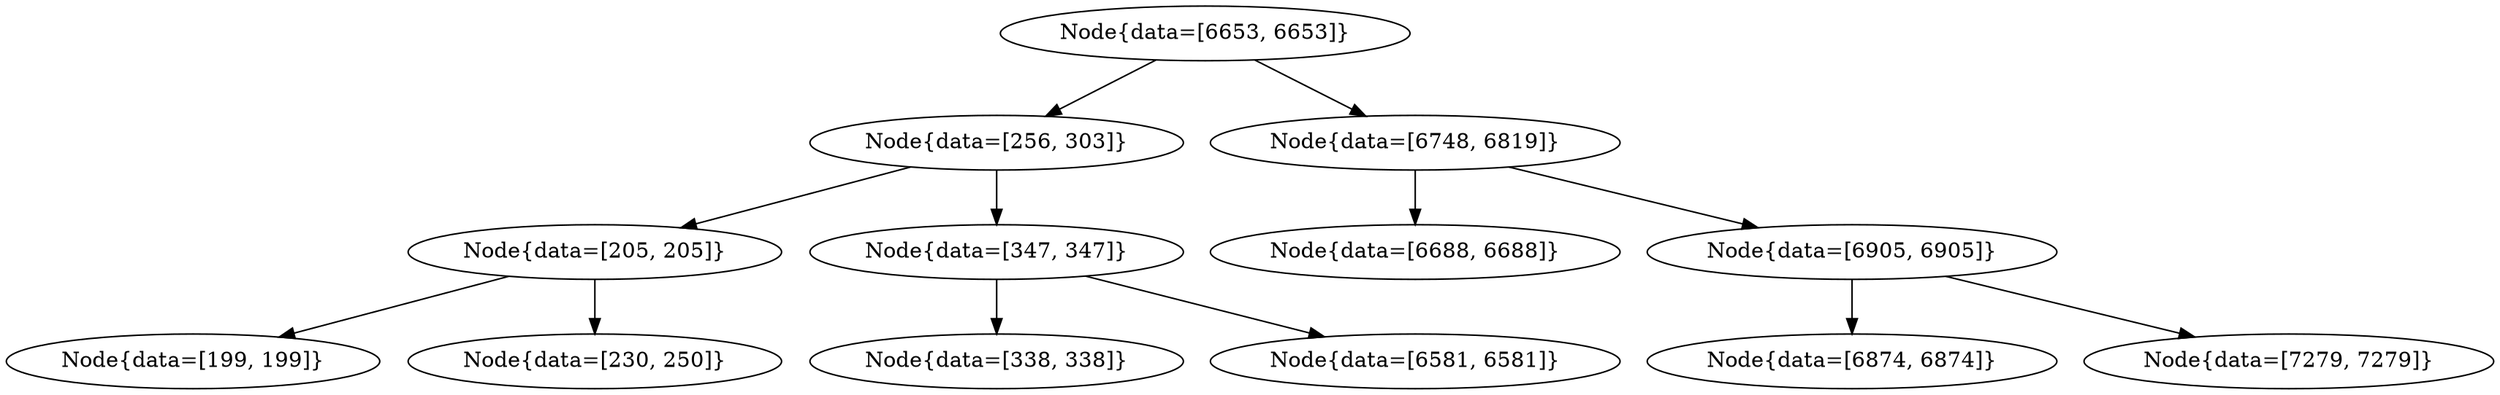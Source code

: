 digraph G{
1662549347 [label="Node{data=[6653, 6653]}"]
1662549347 -> 483248042
483248042 [label="Node{data=[256, 303]}"]
483248042 -> 441672036
441672036 [label="Node{data=[205, 205]}"]
441672036 -> 374845463
374845463 [label="Node{data=[199, 199]}"]
441672036 -> 914629851
914629851 [label="Node{data=[230, 250]}"]
483248042 -> 1149650230
1149650230 [label="Node{data=[347, 347]}"]
1149650230 -> 1163871363
1163871363 [label="Node{data=[338, 338]}"]
1149650230 -> 1847825207
1847825207 [label="Node{data=[6581, 6581]}"]
1662549347 -> 2039926996
2039926996 [label="Node{data=[6748, 6819]}"]
2039926996 -> 265262373
265262373 [label="Node{data=[6688, 6688]}"]
2039926996 -> 806073091
806073091 [label="Node{data=[6905, 6905]}"]
806073091 -> 1111700510
1111700510 [label="Node{data=[6874, 6874]}"]
806073091 -> 219962610
219962610 [label="Node{data=[7279, 7279]}"]
}